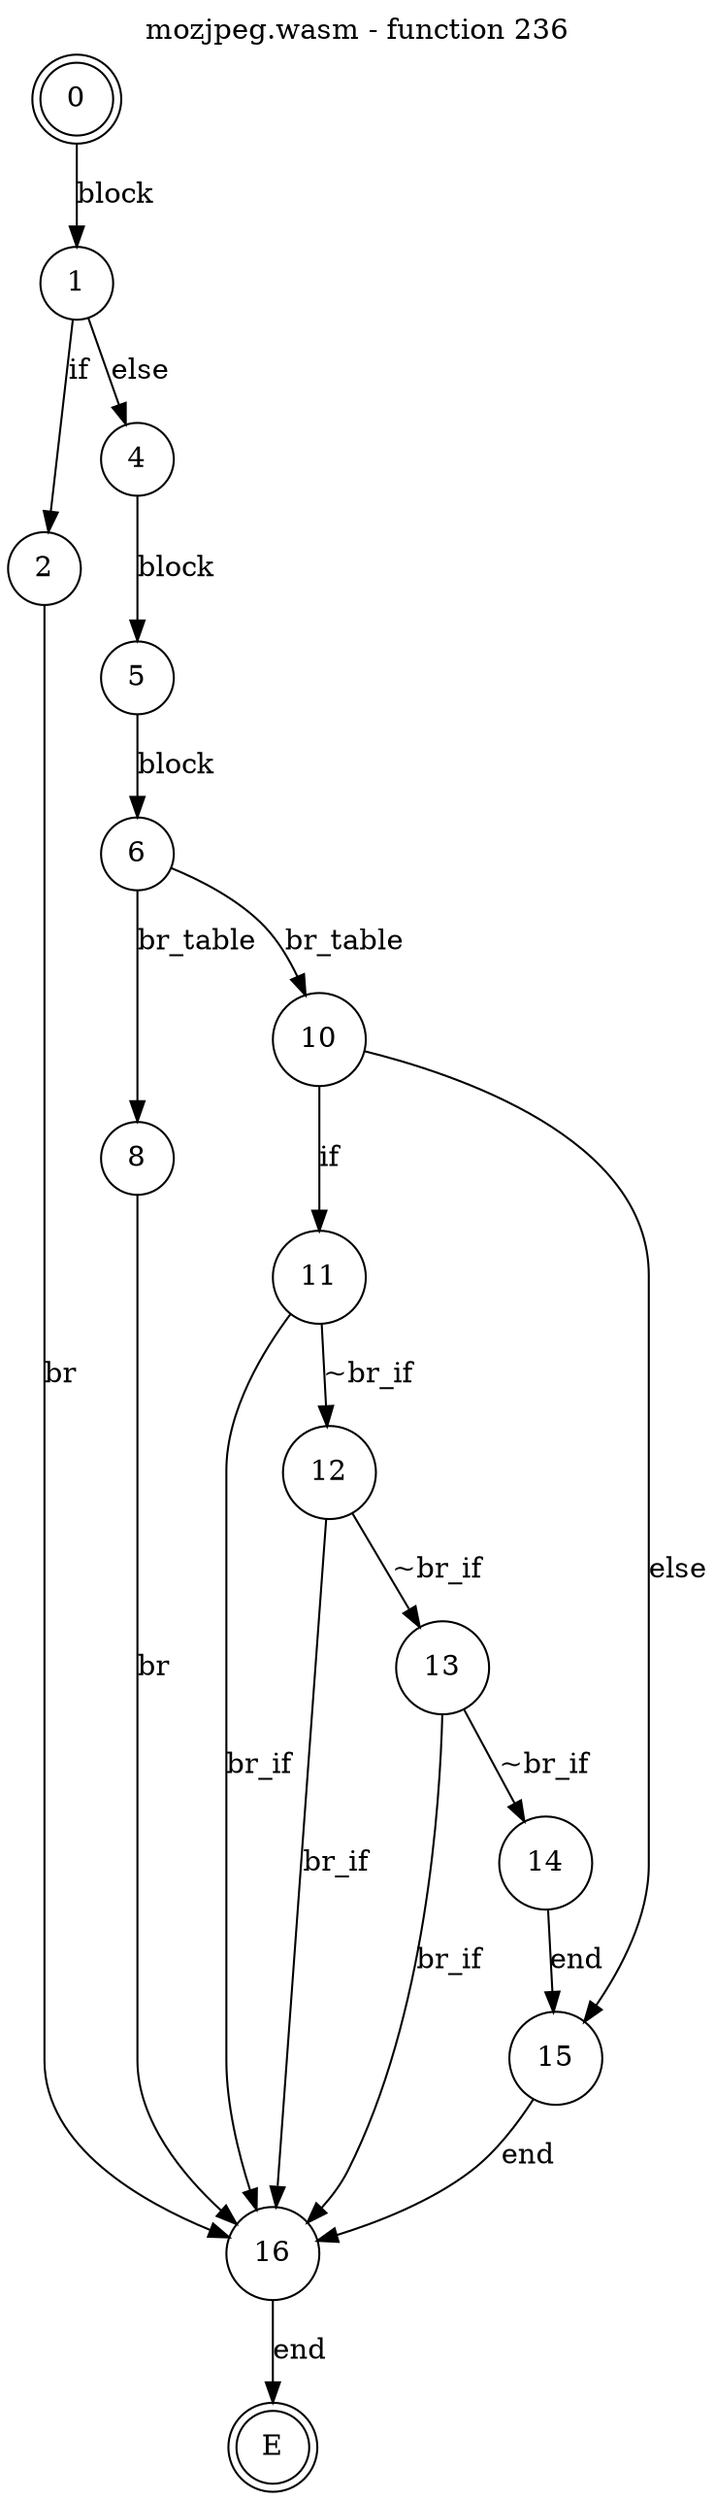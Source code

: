 digraph finite_state_machine {
    label = "mozjpeg.wasm - function 236"
    labelloc =  t
    labelfontsize = 16
    labelfontcolor = black
    labelfontname = "Helvetica"
    node [shape = doublecircle]; 0 E ;
    node [shape = circle];
    0 -> 1[label="block"];
    1 -> 2[label="if"];
    1 -> 4[label="else"];
    2 -> 16[label="br"];
    4 -> 5[label="block"];
    5 -> 6[label="block"];
    6 -> 8[label="br_table"];
    6 -> 10[label="br_table"];
    8 -> 16[label="br"];
    10 -> 11[label="if"];
    10 -> 15[label="else"];
    11 -> 12[label="~br_if"];
    11 -> 16[label="br_if"];
    12 -> 13[label="~br_if"];
    12 -> 16[label="br_if"];
    13 -> 14[label="~br_if"];
    13 -> 16[label="br_if"];
    14 -> 15[label="end"];
    15 -> 16[label="end"];
    16 -> E[label="end"];
}
